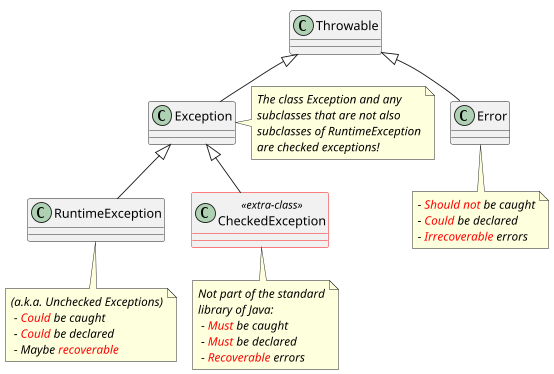 @startuml
!pragma layout smetana
'https://plantuml.com/class-diagram

scale 0.9

skinparam class {
  BorderColor<<extra-class>> Red
}
skinparam note {
  fontStyle italic
}
skinparam groupInheritance 1

class Throwable
class Exception
class Error
class RuntimeException
class CheckedException <<extra-class>>

Throwable   <|--   Exception
Throwable   <|--   Error
Exception   <|--   RuntimeException
Exception   <|--   CheckedException

note bottom of Error
 - <color:red>Should not</color> be caught
 - <color:red>Could</color> be declared
 - <color:red>Irrecoverable</color> errors
end note

note right of Exception
 The class Exception and any
 subclasses that are not also
 subclasses of RuntimeException
 are checked exceptions!
end note

note bottom of RuntimeException
(a.k.a. Unchecked Exceptions)
 - <color:red>Could</color> be caught
 - <color:red>Could</color> be declared
 - Maybe <color:red>recoverable</color>
end note

note bottom of CheckedException
Not part of the standard
library of Java:
 - <color:red>Must</color> be caught
 - <color:red>Must</color> be declared
 - <color:red>Recoverable</color> errors
end note

@enduml